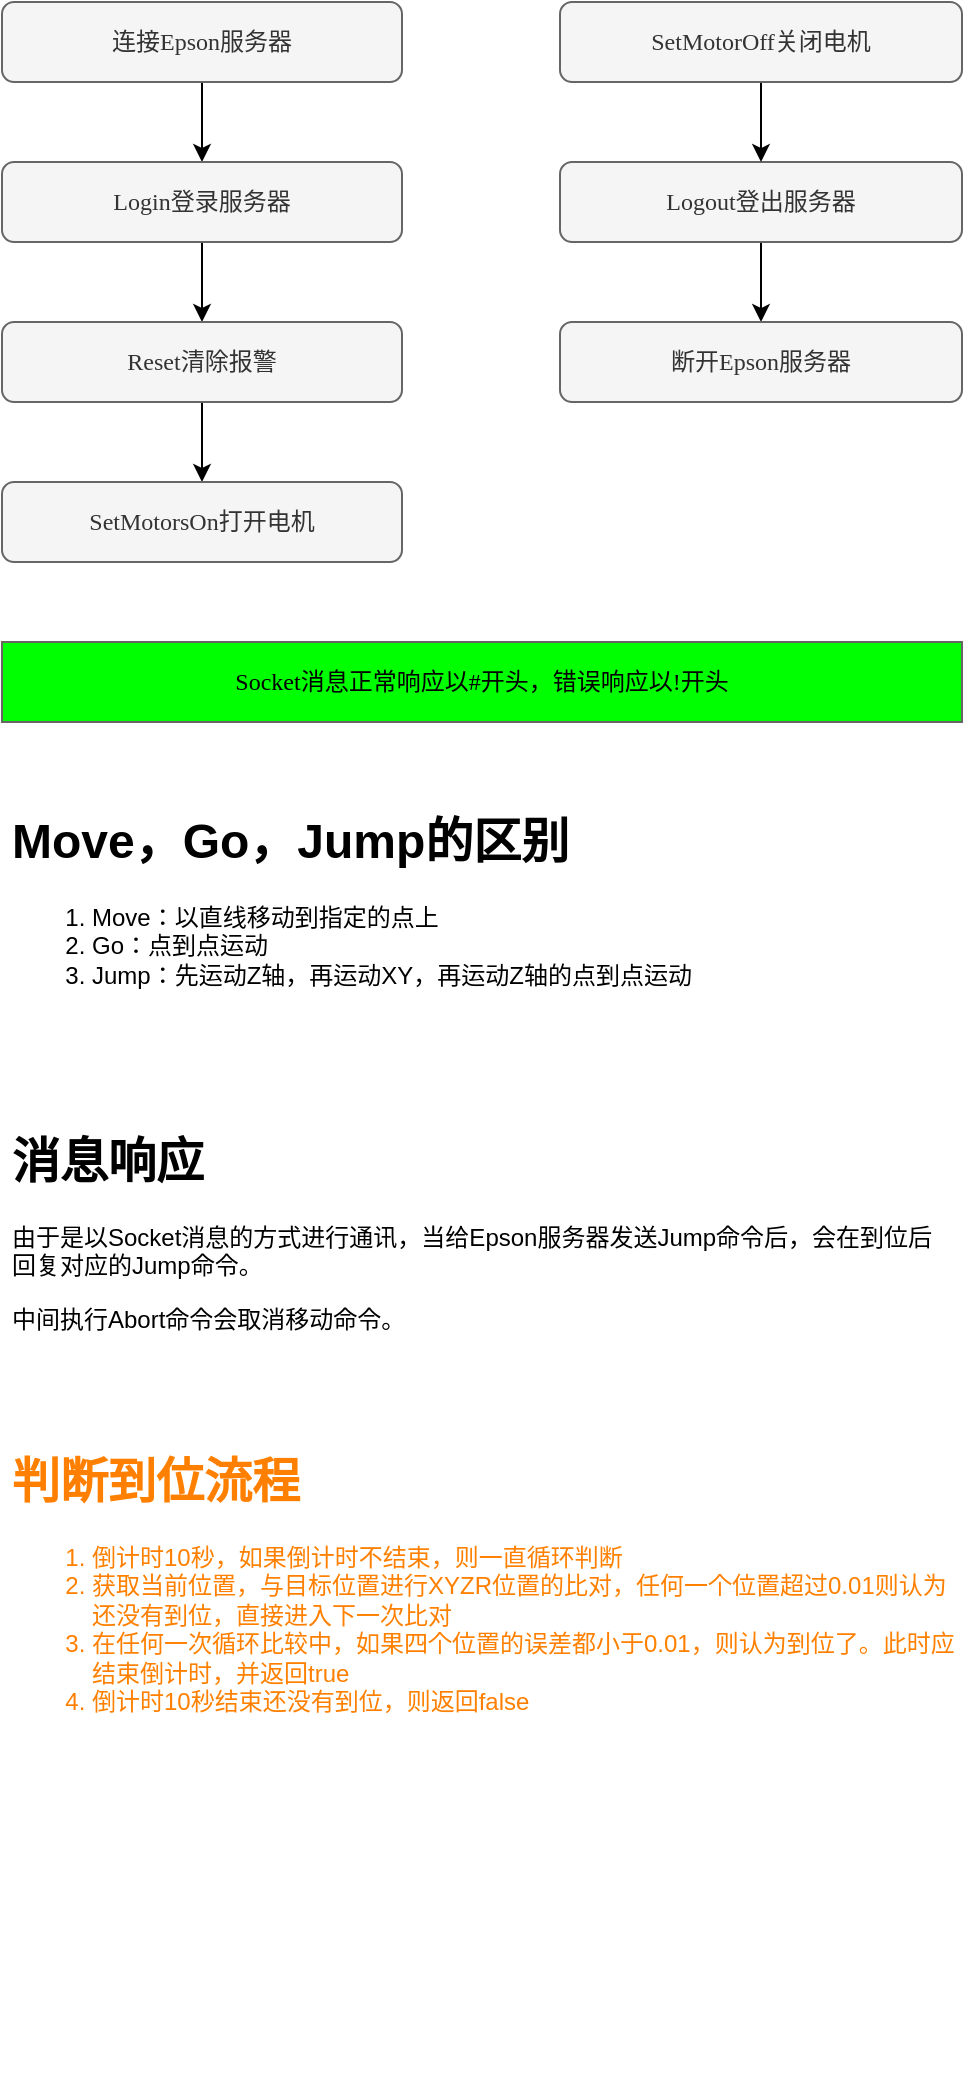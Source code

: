 <mxfile>
    <diagram id="f4FLehKK4fjQ4iUSSwsT" name="基本流程">
        <mxGraphModel dx="1715" dy="1144" grid="1" gridSize="10" guides="1" tooltips="1" connect="1" arrows="1" fold="1" page="1" pageScale="1" pageWidth="827" pageHeight="1169" math="0" shadow="0">
            <root>
                <mxCell id="0"/>
                <mxCell id="1" parent="0"/>
                <mxCell id="4" value="" style="edgeStyle=none;html=1;fontSize=12;" parent="1" source="2" target="3" edge="1">
                    <mxGeometry relative="1" as="geometry"/>
                </mxCell>
                <mxCell id="2" value="连接Epson服务器" style="rounded=1;whiteSpace=wrap;html=1;fontFamily=Comic Sans MS;fillColor=#f5f5f5;fontColor=#333333;strokeColor=#666666;fontSize=12;" parent="1" vertex="1">
                    <mxGeometry x="160" y="40" width="200" height="40" as="geometry"/>
                </mxCell>
                <mxCell id="6" value="" style="edgeStyle=none;html=1;fontSize=12;" parent="1" source="3" target="5" edge="1">
                    <mxGeometry relative="1" as="geometry"/>
                </mxCell>
                <mxCell id="3" value="Login登录服务器" style="rounded=1;whiteSpace=wrap;html=1;fontFamily=Comic Sans MS;fillColor=#f5f5f5;fontColor=#333333;strokeColor=#666666;fontSize=12;" parent="1" vertex="1">
                    <mxGeometry x="160" y="120" width="200" height="40" as="geometry"/>
                </mxCell>
                <mxCell id="8" value="" style="edgeStyle=none;html=1;fontSize=12;" parent="1" source="5" target="7" edge="1">
                    <mxGeometry relative="1" as="geometry"/>
                </mxCell>
                <mxCell id="5" value="Reset清除报警" style="rounded=1;whiteSpace=wrap;html=1;fontFamily=Comic Sans MS;fillColor=#f5f5f5;fontColor=#333333;strokeColor=#666666;fontSize=12;" parent="1" vertex="1">
                    <mxGeometry x="160" y="200" width="200" height="40" as="geometry"/>
                </mxCell>
                <mxCell id="7" value="SetMotorsOn打开电机" style="rounded=1;whiteSpace=wrap;html=1;fontFamily=Comic Sans MS;fillColor=#f5f5f5;fontColor=#333333;strokeColor=#666666;fontSize=12;" parent="1" vertex="1">
                    <mxGeometry x="160" y="280" width="200" height="40" as="geometry"/>
                </mxCell>
                <mxCell id="11" value="" style="edgeStyle=none;html=1;fontSize=12;" parent="1" source="9" target="10" edge="1">
                    <mxGeometry relative="1" as="geometry"/>
                </mxCell>
                <mxCell id="9" value="Logout登出服务器" style="rounded=1;whiteSpace=wrap;html=1;fontFamily=Comic Sans MS;fillColor=#f5f5f5;fontColor=#333333;strokeColor=#666666;fontSize=12;" parent="1" vertex="1">
                    <mxGeometry x="439" y="120" width="201" height="40" as="geometry"/>
                </mxCell>
                <mxCell id="10" value="断开Epson服务器" style="rounded=1;whiteSpace=wrap;html=1;fontFamily=Comic Sans MS;fillColor=#f5f5f5;fontColor=#333333;strokeColor=#666666;fontSize=12;" parent="1" vertex="1">
                    <mxGeometry x="439" y="200" width="201" height="40" as="geometry"/>
                </mxCell>
                <mxCell id="12" value="Socket消息正常响应以#开头，错误响应以!开头" style="rounded=0;whiteSpace=wrap;html=1;fontFamily=Comic Sans MS;fontSize=12;fontColor=#000000;align=center;strokeColor=#666666;fillColor=#00FF00;" parent="1" vertex="1">
                    <mxGeometry x="160" y="360" width="480" height="40" as="geometry"/>
                </mxCell>
                <mxCell id="18" style="edgeStyle=none;html=1;exitX=0.5;exitY=1;exitDx=0;exitDy=0;fontSize=12;" parent="1" source="17" target="9" edge="1">
                    <mxGeometry relative="1" as="geometry"/>
                </mxCell>
                <mxCell id="17" value="SetMotorOff关闭电机" style="rounded=1;whiteSpace=wrap;html=1;fontFamily=Comic Sans MS;fillColor=#f5f5f5;fontColor=#333333;strokeColor=#666666;fontSize=12;" parent="1" vertex="1">
                    <mxGeometry x="439" y="40" width="201" height="40" as="geometry"/>
                </mxCell>
                <mxCell id="19" value="&lt;h1&gt;Move，Go，Jump的区别&lt;/h1&gt;&lt;p&gt;&lt;/p&gt;&lt;ol&gt;&lt;li&gt;Move：以直线移动到指定的点上&lt;/li&gt;&lt;li&gt;Go：点到点运动&lt;/li&gt;&lt;li&gt;Jump：先运动Z轴，再运动XY，再运动Z轴的点到点运动&lt;/li&gt;&lt;/ol&gt;&lt;p&gt;&lt;/p&gt;" style="text;html=1;strokeColor=none;fillColor=none;spacing=5;spacingTop=-20;whiteSpace=wrap;overflow=hidden;rounded=0;" parent="1" vertex="1">
                    <mxGeometry x="160" y="440" width="480" height="120" as="geometry"/>
                </mxCell>
                <mxCell id="21" value="&lt;h1&gt;消息响应&lt;/h1&gt;&lt;p&gt;由于是以Socket消息的方式进行通讯，当给Epson服务器发送Jump命令后，会在到位后回复对应的Jump命令。&lt;/p&gt;&lt;p&gt;中间执行Abort命令会取消移动命令。&lt;/p&gt;" style="text;html=1;strokeColor=none;fillColor=none;spacing=5;spacingTop=-20;whiteSpace=wrap;overflow=hidden;rounded=0;fontFamily=Helvetica;fontSize=12;fontColor=default;" parent="1" vertex="1">
                    <mxGeometry x="160" y="600" width="480" height="120" as="geometry"/>
                </mxCell>
                <mxCell id="23" value="&lt;h1&gt;&lt;font&gt;判断到位流程&lt;/font&gt;&lt;/h1&gt;&lt;p&gt;&lt;/p&gt;&lt;ol&gt;&lt;li&gt;&lt;font&gt;倒计时10秒，如果倒计时不结束，则一直循环判断&lt;/font&gt;&lt;/li&gt;&lt;li&gt;&lt;font&gt;获取当前位置，与目标位置进行XYZR位置的比对，任何一个位置超过0.01则认为还没有到位，直接进入下一次比对&lt;/font&gt;&lt;/li&gt;&lt;li&gt;&lt;font&gt;在任何一次循环比较中，如果四个位置的误差都小于0.01，则认为到位了。此时应结束倒计时，并返回true&lt;/font&gt;&lt;/li&gt;&lt;li&gt;&lt;font&gt;倒计时10秒结束还没有到位，则返回false&lt;/font&gt;&lt;/li&gt;&lt;/ol&gt;&lt;p&gt;&lt;/p&gt;" style="text;html=1;strokeColor=none;fillColor=none;spacing=5;spacingTop=-20;whiteSpace=wrap;overflow=hidden;rounded=0;fontFamily=Helvetica;fontSize=12;fontColor=#FF8000;" parent="1" vertex="1">
                    <mxGeometry x="160" y="760" width="480" height="160" as="geometry"/>
                </mxCell>
                <mxCell id="24" value="&lt;h1&gt;启动Epson函数&lt;/h1&gt;&lt;p&gt;&lt;/p&gt;&lt;ul&gt;&lt;li&gt;相关的手眼标定流程，直接在Epson机器人中完成，需要执行对应的Epson函数&lt;/li&gt;&lt;li&gt;启动函数main使用start,0命令，启动函数main1使用start,1命令。&lt;/li&gt;&lt;/ul&gt;&lt;p&gt;&lt;/p&gt;" style="text;html=1;strokeColor=none;fillColor=none;spacing=5;spacingTop=-20;whiteSpace=wrap;overflow=hidden;rounded=0;fontFamily=Helvetica;fontSize=12;fontColor=#FFFFFF;" parent="1" vertex="1">
                    <mxGeometry x="160" y="960" width="480" height="120" as="geometry"/>
                </mxCell>
            </root>
        </mxGraphModel>
    </diagram>
    <diagram id="J3dqPTKXEpp_wUgBOvew" name="标定流程">
        <mxGraphModel dx="1715" dy="1144" grid="1" gridSize="10" guides="1" tooltips="1" connect="1" arrows="1" fold="1" page="1" pageScale="1" pageWidth="827" pageHeight="1169" math="0" shadow="0">
            <root>
                <mxCell id="0"/>
                <mxCell id="1" parent="0"/>
                <mxCell id="phwjY739nomvd8Hae1rQ-3" value="&lt;h1&gt;手眼标定&lt;/h1&gt;&lt;div&gt;&lt;ul&gt;&lt;li&gt;标定分为两个部分&lt;/li&gt;&lt;ol&gt;&lt;li&gt;Epson机械手和J2轴移动相机的标定，该相机用于粗定位抓取&lt;/li&gt;&lt;li&gt;Epson机械手和固定式下相机的标定，该相机用于精定位&lt;/li&gt;&lt;/ol&gt;&lt;li&gt;标定算法使用Epson提供的算法，在Epson机械手中用机器人语言实现，采用建服务器通讯的方式，将视觉和机器人坐标点传入到程序中，然后调用Epson的算法进行标定。&lt;/li&gt;&lt;li&gt;后续与视觉坐标相关的转换，需要将视觉坐标传入Epson机器人中进行转换后再运动&lt;/li&gt;&lt;/ul&gt;&lt;/div&gt;" style="text;html=1;strokeColor=none;fillColor=none;spacing=5;spacingTop=-20;whiteSpace=wrap;overflow=hidden;rounded=0;fontFamily=Helvetica;fontSize=12;fontColor=#FFFFFF;" parent="1" vertex="1">
                    <mxGeometry x="40" y="40" width="760" height="180" as="geometry"/>
                </mxCell>
                <mxCell id="phwjY739nomvd8Hae1rQ-7" value="" style="edgeStyle=elbowEdgeStyle;html=1;fontFamily=Helvetica;fontSize=12;fontColor=#FFFFFF;elbow=vertical;" parent="1" source="phwjY739nomvd8Hae1rQ-5" target="phwjY739nomvd8Hae1rQ-6" edge="1">
                    <mxGeometry relative="1" as="geometry"/>
                </mxCell>
                <mxCell id="phwjY739nomvd8Hae1rQ-5" value="start,1：启动J2轴相机标定函数" style="rounded=1;whiteSpace=wrap;html=1;fontFamily=Comic Sans MS;fillColor=#1ba1e2;strokeColor=#006EAF;fontSize=12;fontColor=#ffffff;" parent="1" vertex="1">
                    <mxGeometry x="80" y="280" width="240" height="40" as="geometry"/>
                </mxCell>
                <mxCell id="phwjY739nomvd8Hae1rQ-9" value="" style="edgeStyle=elbowEdgeStyle;shape=connector;rounded=1;elbow=vertical;html=1;labelBackgroundColor=default;strokeColor=default;fontFamily=Helvetica;fontSize=12;fontColor=#FFFFFF;endArrow=classic;" parent="1" source="phwjY739nomvd8Hae1rQ-6" target="phwjY739nomvd8Hae1rQ-8" edge="1">
                    <mxGeometry relative="1" as="geometry"/>
                </mxCell>
                <mxCell id="phwjY739nomvd8Hae1rQ-6" value="Epson机器人开启通讯服务器&lt;br&gt;192.168.0.13.6等待连接" style="rounded=1;whiteSpace=wrap;html=1;fontFamily=Comic Sans MS;fillColor=#e3c800;fontColor=#000000;strokeColor=#B09500;fontSize=12;" parent="1" vertex="1">
                    <mxGeometry x="280" y="360" width="240" height="40" as="geometry"/>
                </mxCell>
                <mxCell id="phwjY739nomvd8Hae1rQ-11" value="" style="edgeStyle=elbowEdgeStyle;shape=connector;rounded=1;elbow=vertical;html=1;labelBackgroundColor=default;strokeColor=default;fontFamily=Helvetica;fontSize=12;fontColor=#FFFFFF;endArrow=classic;" parent="1" source="phwjY739nomvd8Hae1rQ-8" target="phwjY739nomvd8Hae1rQ-10" edge="1">
                    <mxGeometry relative="1" as="geometry"/>
                </mxCell>
                <mxCell id="phwjY739nomvd8Hae1rQ-8" value="上位机连接通讯服务器" style="rounded=1;whiteSpace=wrap;html=1;fontFamily=Comic Sans MS;fillColor=#1ba1e2;fontColor=#ffffff;strokeColor=#006EAF;fontSize=12;" parent="1" vertex="1">
                    <mxGeometry x="280" y="440" width="240" height="40" as="geometry"/>
                </mxCell>
                <mxCell id="phwjY739nomvd8Hae1rQ-13" value="" style="edgeStyle=elbowEdgeStyle;shape=connector;rounded=1;elbow=vertical;html=1;labelBackgroundColor=default;strokeColor=default;fontFamily=Helvetica;fontSize=12;fontColor=#FFFFFF;endArrow=classic;" parent="1" source="phwjY739nomvd8Hae1rQ-10" target="phwjY739nomvd8Hae1rQ-12" edge="1">
                    <mxGeometry relative="1" as="geometry"/>
                </mxCell>
                <mxCell id="sCaiPrpFh5ioy8ZWmt36-2" value="" style="edgeStyle=elbowEdgeStyle;shape=connector;rounded=1;elbow=vertical;html=1;labelBackgroundColor=default;strokeColor=default;fontFamily=Helvetica;fontSize=12;fontColor=#FFFFFF;endArrow=classic;" parent="1" source="phwjY739nomvd8Hae1rQ-10" target="phwjY739nomvd8Hae1rQ-12" edge="1">
                    <mxGeometry relative="1" as="geometry"/>
                </mxCell>
                <mxCell id="phwjY739nomvd8Hae1rQ-10" value="Epson等待上位机发送坐标" style="rounded=1;whiteSpace=wrap;html=1;fontFamily=Comic Sans MS;fillColor=#e3c800;fontColor=#000000;strokeColor=#B09500;fontSize=12;" parent="1" vertex="1">
                    <mxGeometry x="280" y="520" width="240" height="40" as="geometry"/>
                </mxCell>
                <mxCell id="phwjY739nomvd8Hae1rQ-14" value="循环9次" style="edgeStyle=elbowEdgeStyle;shape=connector;rounded=1;elbow=vertical;html=1;entryX=1;entryY=0.5;entryDx=0;entryDy=0;labelBackgroundColor=default;strokeColor=default;fontFamily=Helvetica;fontSize=12;fontColor=#FFFFFF;endArrow=classic;exitX=1;exitY=0.5;exitDx=0;exitDy=0;" parent="1" source="phwjY739nomvd8Hae1rQ-12" target="phwjY739nomvd8Hae1rQ-10" edge="1">
                    <mxGeometry relative="1" as="geometry">
                        <Array as="points">
                            <mxPoint x="560" y="580"/>
                        </Array>
                    </mxGeometry>
                </mxCell>
                <mxCell id="phwjY739nomvd8Hae1rQ-16" value="" style="edgeStyle=elbowEdgeStyle;shape=connector;rounded=1;elbow=vertical;html=1;labelBackgroundColor=default;strokeColor=default;fontFamily=Helvetica;fontSize=12;fontColor=#FFFFFF;endArrow=classic;" parent="1" source="phwjY739nomvd8Hae1rQ-12" target="phwjY739nomvd8Hae1rQ-15" edge="1">
                    <mxGeometry relative="1" as="geometry"/>
                </mxCell>
                <mxCell id="phwjY739nomvd8Hae1rQ-12" value="上位机发送坐标" style="rounded=1;whiteSpace=wrap;html=1;fontFamily=Comic Sans MS;fillColor=#1ba1e2;fontColor=#ffffff;strokeColor=#006EAF;fontSize=12;" parent="1" vertex="1">
                    <mxGeometry x="280" y="600" width="240" height="40" as="geometry"/>
                </mxCell>
                <mxCell id="phwjY739nomvd8Hae1rQ-18" value="" style="edgeStyle=elbowEdgeStyle;shape=connector;rounded=1;elbow=vertical;html=1;labelBackgroundColor=default;strokeColor=default;fontFamily=Helvetica;fontSize=12;fontColor=#FFFFFF;endArrow=classic;" parent="1" source="phwjY739nomvd8Hae1rQ-15" target="phwjY739nomvd8Hae1rQ-17" edge="1">
                    <mxGeometry relative="1" as="geometry"/>
                </mxCell>
                <mxCell id="phwjY739nomvd8Hae1rQ-15" value="Epson机器人执行标定算法" style="rounded=1;whiteSpace=wrap;html=1;fontFamily=Comic Sans MS;fillColor=#e3c800;fontColor=#000000;strokeColor=#B09500;fontSize=12;" parent="1" vertex="1">
                    <mxGeometry x="280" y="680" width="240" height="40" as="geometry"/>
                </mxCell>
                <mxCell id="phwjY739nomvd8Hae1rQ-20" value="" style="edgeStyle=elbowEdgeStyle;shape=connector;rounded=1;elbow=vertical;html=1;labelBackgroundColor=default;strokeColor=default;fontFamily=Helvetica;fontSize=12;fontColor=#FFFFFF;endArrow=classic;" parent="1" source="phwjY739nomvd8Hae1rQ-17" target="phwjY739nomvd8Hae1rQ-19" edge="1">
                    <mxGeometry relative="1" as="geometry"/>
                </mxCell>
                <mxCell id="phwjY739nomvd8Hae1rQ-17" value="Epson机器人保存标定结果到caa文件" style="rounded=1;whiteSpace=wrap;html=1;fontFamily=Comic Sans MS;fillColor=#e3c800;fontColor=#000000;strokeColor=#B09500;fontSize=12;" parent="1" vertex="1">
                    <mxGeometry x="280" y="760" width="240" height="40" as="geometry"/>
                </mxCell>
                <mxCell id="phwjY739nomvd8Hae1rQ-22" value="" style="edgeStyle=elbowEdgeStyle;shape=connector;rounded=1;elbow=vertical;html=1;labelBackgroundColor=default;strokeColor=default;fontFamily=Helvetica;fontSize=12;fontColor=#FFFFFF;endArrow=classic;" parent="1" source="phwjY739nomvd8Hae1rQ-19" target="phwjY739nomvd8Hae1rQ-21" edge="1">
                    <mxGeometry relative="1" as="geometry"/>
                </mxCell>
                <mxCell id="phwjY739nomvd8Hae1rQ-19" value="Epson机器人发送标定结果给上位机" style="rounded=1;whiteSpace=wrap;html=1;fontFamily=Comic Sans MS;fillColor=#e3c800;fontColor=#000000;strokeColor=#B09500;fontSize=12;" parent="1" vertex="1">
                    <mxGeometry x="280" y="840" width="240" height="40" as="geometry"/>
                </mxCell>
                <mxCell id="phwjY739nomvd8Hae1rQ-21" value="上位机收到标定结果后结束标定流程" style="rounded=1;whiteSpace=wrap;html=1;fontFamily=Comic Sans MS;fillColor=#e3c800;fontColor=#000000;strokeColor=#B09500;fontSize=12;" parent="1" vertex="1">
                    <mxGeometry x="280" y="920" width="240" height="40" as="geometry"/>
                </mxCell>
                <mxCell id="phwjY739nomvd8Hae1rQ-41" style="edgeStyle=elbowEdgeStyle;shape=connector;rounded=1;elbow=vertical;html=1;entryX=0.5;entryY=0;entryDx=0;entryDy=0;labelBackgroundColor=default;strokeColor=default;fontFamily=Helvetica;fontSize=12;fontColor=#FFFFFF;endArrow=classic;" parent="1" source="phwjY739nomvd8Hae1rQ-24" target="phwjY739nomvd8Hae1rQ-6" edge="1">
                    <mxGeometry relative="1" as="geometry"/>
                </mxCell>
                <mxCell id="phwjY739nomvd8Hae1rQ-24" value="start,2：启动固定式相机标定函数" style="rounded=1;whiteSpace=wrap;html=1;fontFamily=Comic Sans MS;fillColor=#1ba1e2;fontColor=#ffffff;strokeColor=#006EAF;fontSize=12;" parent="1" vertex="1">
                    <mxGeometry x="480" y="280" width="240" height="40" as="geometry"/>
                </mxCell>
                <mxCell id="sCaiPrpFh5ioy8ZWmt36-1" value="&lt;h1&gt;旋转标定&lt;/h1&gt;&lt;p&gt;实际测试后发现对于旋转动作的标定，Epson机器人并不能满足上位机需求，因此对于标定结果，只取XY进行计算&lt;/p&gt;" style="text;html=1;strokeColor=none;fillColor=none;spacing=5;spacingTop=-20;whiteSpace=wrap;overflow=hidden;rounded=0;fontFamily=Helvetica;fontSize=12;fontColor=#FFFFFF;" parent="1" vertex="1">
                    <mxGeometry x="80" y="1000" width="680" height="120" as="geometry"/>
                </mxCell>
            </root>
        </mxGraphModel>
    </diagram>
</mxfile>